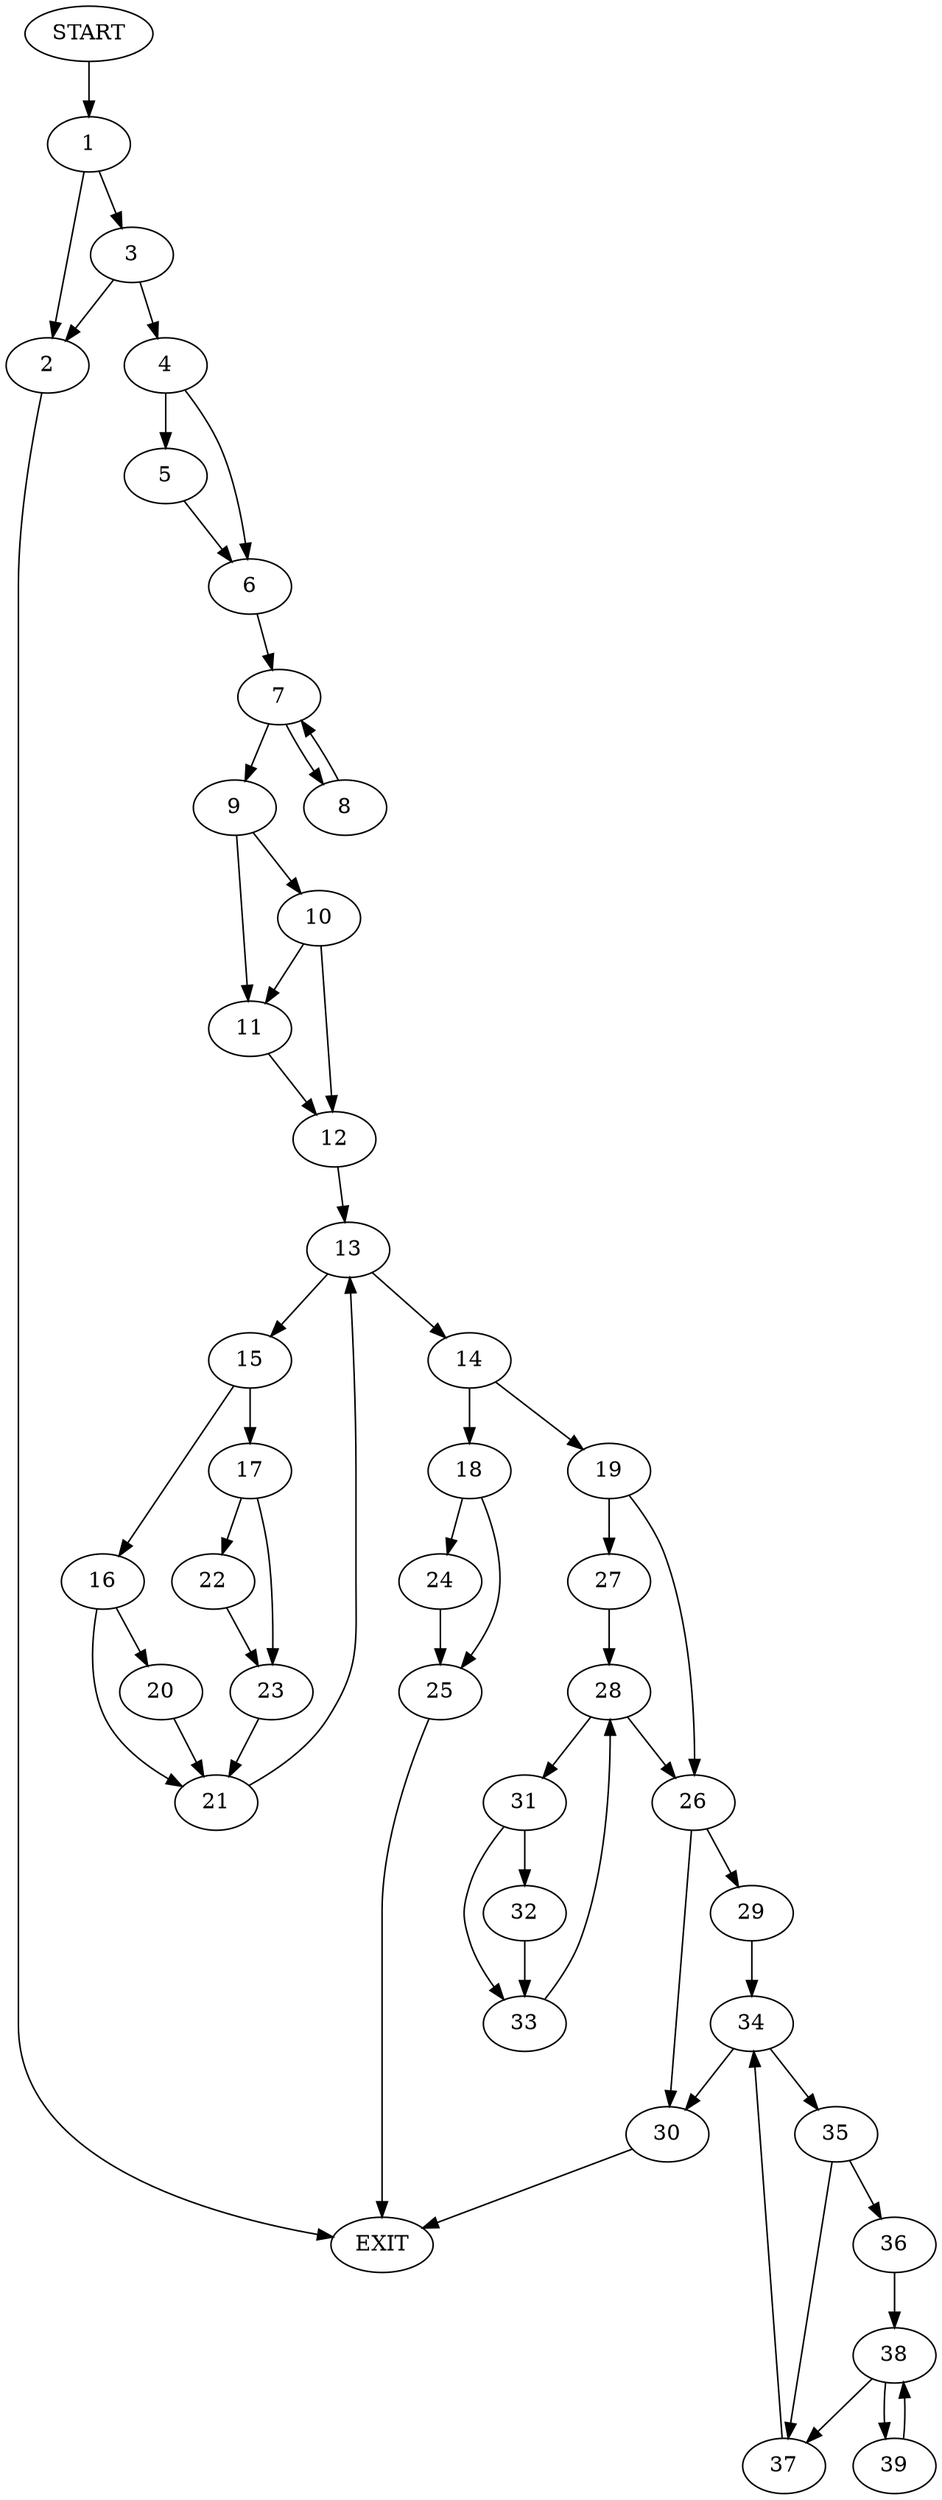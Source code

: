 digraph {
0 [label="START"]
40 [label="EXIT"]
0 -> 1
1 -> 2
1 -> 3
3 -> 4
3 -> 2
2 -> 40
4 -> 5
4 -> 6
5 -> 6
6 -> 7
7 -> 8
7 -> 9
8 -> 7
9 -> 10
9 -> 11
10 -> 12
10 -> 11
11 -> 12
12 -> 13
13 -> 14
13 -> 15
15 -> 16
15 -> 17
14 -> 18
14 -> 19
16 -> 20
16 -> 21
17 -> 22
17 -> 23
22 -> 23
23 -> 21
21 -> 13
20 -> 21
18 -> 24
18 -> 25
19 -> 26
19 -> 27
25 -> 40
24 -> 25
27 -> 28
26 -> 29
26 -> 30
28 -> 26
28 -> 31
31 -> 32
31 -> 33
33 -> 28
32 -> 33
30 -> 40
29 -> 34
34 -> 30
34 -> 35
35 -> 36
35 -> 37
36 -> 38
37 -> 34
38 -> 39
38 -> 37
39 -> 38
}
